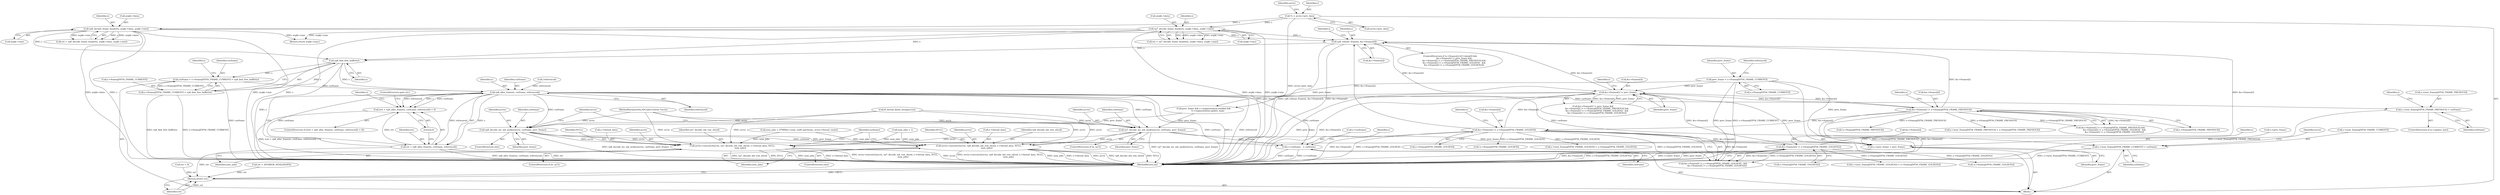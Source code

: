 digraph "0_FFmpeg_6b5d3fb26fb4be48e4966e4b1d97c2165538d4ef@API" {
"1000335" [label="(Call,vp8_find_free_buffer(s))"];
"1000138" [label="(Call,vp7_decode_frame_header(s, avpkt->data, avpkt->size))"];
"1000110" [label="(Call,*s = avctx->priv_data)"];
"1000149" [label="(Call,vp8_decode_frame_header(s, avpkt->data, avpkt->size))"];
"1000319" [label="(Call,vp8_release_frame(s, &s->frames[i]))"];
"1000295" [label="(Call,&s->frames[i] != s->framep[VP56_FRAME_GOLDEN])"];
"1000282" [label="(Call,&s->frames[i] != s->framep[VP56_FRAME_PREVIOUS])"];
"1000273" [label="(Call,&s->frames[i] != prev_frame)"];
"1000307" [label="(Call,&s->frames[i] != s->framep[VP56_FRAME_GOLDEN2])"];
"1000162" [label="(Call,prev_frame = s->framep[VP56_FRAME_CURRENT])"];
"1000327" [label="(Call,curframe = s->framep[VP56_FRAME_CURRENT] = vp8_find_free_buffer(s))"];
"1000426" [label="(Call,vp8_alloc_frame(s, curframe, referenced))"];
"1000423" [label="(Call,(ret = vp8_alloc_frame(s, curframe, referenced)) < 0)"];
"1000424" [label="(Call,ret = vp8_alloc_frame(s, curframe, referenced))"];
"1000875" [label="(Return,return ret;)"];
"1000498" [label="(Call,s->next_framep[VP56_FRAME_PREVIOUS] = curframe)"];
"1000517" [label="(Call,s->next_framep[VP56_FRAME_CURRENT] = curframe)"];
"1000660" [label="(Call,vp7_decode_mv_mb_modes(avctx, curframe, prev_frame))"];
"1000693" [label="(Call,s->curframe   = curframe)"];
"1000698" [label="(Call,s->prev_frame = prev_frame)"];
"1000763" [label="(Call,avctx->execute2(avctx, vp7_decode_mb_row_sliced, s->thread_data, NULL,\n                        num_jobs))"];
"1000772" [label="(Call,avctx->execute2(avctx, vp8_decode_mb_row_sliced, s->thread_data, NULL,\n                        num_jobs))"];
"1000665" [label="(Call,vp8_decode_mv_mb_modes(avctx, curframe, prev_frame))"];
"1000329" [label="(Call,s->framep[VP56_FRAME_CURRENT] = vp8_find_free_buffer(s))"];
"1000775" [label="(Call,s->thread_data)"];
"1000430" [label="(Literal,0)"];
"1000431" [label="(ControlStructure,goto err;)"];
"1000139" [label="(Identifier,s)"];
"1000665" [label="(Call,vp8_decode_mv_mb_modes(avctx, curframe, prev_frame))"];
"1000520" [label="(Identifier,s)"];
"1000765" [label="(Identifier,vp7_decode_mb_row_sliced)"];
"1000295" [label="(Call,&s->frames[i] != s->framep[VP56_FRAME_GOLDEN])"];
"1000428" [label="(Identifier,curframe)"];
"1000849" [label="(Return,return avpkt->size;)"];
"1000518" [label="(Call,s->next_framep[VP56_FRAME_CURRENT])"];
"1000108" [label="(Block,)"];
"1000425" [label="(Identifier,ret)"];
"1000769" [label="(Identifier,NULL)"];
"1000675" [label="(Call,num_jobs = 1)"];
"1000320" [label="(Identifier,s)"];
"1000273" [label="(Call,&s->frames[i] != prev_frame)"];
"1000772" [label="(Call,avctx->execute2(avctx, vp8_decode_mb_row_sliced, s->thread_data, NULL,\n                        num_jobs))"];
"1000328" [label="(Identifier,curframe)"];
"1000307" [label="(Call,&s->frames[i] != s->framep[VP56_FRAME_GOLDEN2])"];
"1000149" [label="(Call,vp8_decode_frame_header(s, avpkt->data, avpkt->size))"];
"1000707" [label="(Identifier,s)"];
"1000103" [label="(MethodParameterIn,AVCodecContext *avctx)"];
"1000321" [label="(Call,&s->frames[i])"];
"1000382" [label="(Call,!s->framep[VP56_FRAME_GOLDEN2])"];
"1000329" [label="(Call,s->framep[VP56_FRAME_CURRENT] = vp8_find_free_buffer(s))"];
"1000280" [label="(Identifier,prev_frame)"];
"1000702" [label="(Identifier,prev_frame)"];
"1000530" [label="(Call,ff_thread_finish_setup(avctx))"];
"1000330" [label="(Call,s->framep[VP56_FRAME_CURRENT])"];
"1000694" [label="(Call,s->curframe)"];
"1000483" [label="(Call,s->next_framep[VP56_FRAME_GOLDEN] = s->framep[VP56_FRAME_GOLDEN])"];
"1000517" [label="(Call,s->next_framep[VP56_FRAME_CURRENT] = curframe)"];
"1000661" [label="(Identifier,avctx)"];
"1000697" [label="(Identifier,curframe)"];
"1000498" [label="(Call,s->next_framep[VP56_FRAME_PREVIOUS] = curframe)"];
"1000774" [label="(Identifier,vp8_decode_mb_row_sliced)"];
"1000302" [label="(Call,s->framep[VP56_FRAME_GOLDEN])"];
"1000664" [label="(ControlStructure,else)"];
"1000272" [label="(Call,&s->frames[i] != prev_frame &&\n            &s->frames[i] != s->framep[VP56_FRAME_PREVIOUS] &&\n            &s->frames[i] != s->framep[VP56_FRAME_GOLDEN]   &&\n            &s->frames[i] != s->framep[VP56_FRAME_GOLDEN2])"];
"1000314" [label="(Call,s->framep[VP56_FRAME_GOLDEN2])"];
"1000698" [label="(Call,s->prev_frame = prev_frame)"];
"1000126" [label="(Identifier,avctx)"];
"1000154" [label="(Call,avpkt->size)"];
"1000779" [label="(Identifier,num_jobs)"];
"1000111" [label="(Identifier,s)"];
"1000494" [label="(ControlStructure,if (s->update_last))"];
"1000289" [label="(Call,s->framep[VP56_FRAME_PREVIOUS])"];
"1000256" [label="(Identifier,i)"];
"1000283" [label="(Call,&s->frames[i])"];
"1000286" [label="(Identifier,s)"];
"1000672" [label="(Identifier,avctx)"];
"1000504" [label="(Identifier,curframe)"];
"1000424" [label="(Call,ret = vp8_alloc_frame(s, curframe, referenced))"];
"1000763" [label="(Call,avctx->execute2(avctx, vp7_decode_mb_row_sliced, s->thread_data, NULL,\n                        num_jobs))"];
"1000637" [label="(Call,prev_frame && s->segmentation.enabled &&\n            !s->segmentation.update_map)"];
"1000110" [label="(Call,*s = avctx->priv_data)"];
"1000140" [label="(Call,avpkt->data)"];
"1000257" [label="(ControlStructure,if (s->frames[i].tf.f->data[0] &&\n            &s->frames[i] != prev_frame &&\n            &s->frames[i] != s->framep[VP56_FRAME_PREVIOUS] &&\n            &s->frames[i] != s->framep[VP56_FRAME_GOLDEN]   &&\n            &s->frames[i] != s->framep[VP56_FRAME_GOLDEN2]))"];
"1000693" [label="(Call,s->curframe   = curframe)"];
"1000662" [label="(Identifier,curframe)"];
"1000429" [label="(Identifier,referenced)"];
"1000189" [label="(Call,!referenced)"];
"1000778" [label="(Identifier,NULL)"];
"1000281" [label="(Call,&s->frames[i] != s->framep[VP56_FRAME_PREVIOUS] &&\n            &s->frames[i] != s->framep[VP56_FRAME_GOLDEN]   &&\n            &s->frames[i] != s->framep[VP56_FRAME_GOLDEN2])"];
"1000783" [label="(Identifier,curframe)"];
"1000327" [label="(Call,curframe = s->framep[VP56_FRAME_CURRENT] = vp8_find_free_buffer(s))"];
"1000761" [label="(ControlStructure,if (is_vp7))"];
"1000136" [label="(Call,ret = vp7_decode_frame_header(s, avpkt->data, avpkt->size))"];
"1000335" [label="(Call,vp8_find_free_buffer(s))"];
"1000151" [label="(Call,avpkt->data)"];
"1000766" [label="(Call,s->thread_data)"];
"1000667" [label="(Identifier,curframe)"];
"1000319" [label="(Call,vp8_release_frame(s, &s->frames[i]))"];
"1000875" [label="(Return,return ret;)"];
"1000527" [label="(Identifier,avctx)"];
"1000773" [label="(Identifier,avctx)"];
"1000274" [label="(Call,&s->frames[i])"];
"1000427" [label="(Identifier,s)"];
"1000162" [label="(Call,prev_frame = s->framep[VP56_FRAME_CURRENT])"];
"1000369" [label="(Call,!s->framep[VP56_FRAME_PREVIOUS])"];
"1000426" [label="(Call,vp8_alloc_frame(s, curframe, referenced))"];
"1000666" [label="(Identifier,avctx)"];
"1000699" [label="(Call,s->prev_frame)"];
"1000150" [label="(Identifier,s)"];
"1000770" [label="(Identifier,num_jobs)"];
"1000143" [label="(Call,avpkt->size)"];
"1000308" [label="(Call,&s->frames[i])"];
"1000138" [label="(Call,vp7_decode_frame_header(s, avpkt->data, avpkt->size))"];
"1000340" [label="(Identifier,s)"];
"1000294" [label="(Call,&s->frames[i] != s->framep[VP56_FRAME_GOLDEN]   &&\n            &s->frames[i] != s->framep[VP56_FRAME_GOLDEN2])"];
"1000163" [label="(Identifier,prev_frame)"];
"1000423" [label="(Call,(ret = vp8_alloc_frame(s, curframe, referenced)) < 0)"];
"1000876" [label="(Identifier,ret)"];
"1000668" [label="(Identifier,prev_frame)"];
"1000170" [label="(Identifier,referenced)"];
"1000422" [label="(ControlStructure,if ((ret = vp8_alloc_frame(s, curframe, referenced)) < 0))"];
"1000679" [label="(Call,num_jobs = FFMIN(s->num_coeff_partitions, avctx->thread_count))"];
"1000158" [label="(Call,ret < 0)"];
"1000376" [label="(Call,!s->framep[VP56_FRAME_GOLDEN])"];
"1000663" [label="(Identifier,prev_frame)"];
"1000499" [label="(Call,s->next_framep[VP56_FRAME_PREVIOUS])"];
"1000523" [label="(Identifier,curframe)"];
"1000336" [label="(Identifier,s)"];
"1000296" [label="(Call,&s->frames[i])"];
"1000877" [label="(MethodReturn,int)"];
"1000700" [label="(Identifier,s)"];
"1000282" [label="(Call,&s->frames[i] != s->framep[VP56_FRAME_PREVIOUS])"];
"1000764" [label="(Identifier,avctx)"];
"1000393" [label="(Call,ret = AVERROR_INVALIDDATA)"];
"1000771" [label="(ControlStructure,else)"];
"1000506" [label="(Call,s->next_framep[VP56_FRAME_PREVIOUS] = s->framep[VP56_FRAME_PREVIOUS])"];
"1000299" [label="(Identifier,s)"];
"1000311" [label="(Identifier,s)"];
"1000435" [label="(Identifier,s)"];
"1000147" [label="(Call,ret = vp8_decode_frame_header(s, avpkt->data, avpkt->size))"];
"1000452" [label="(Call,s->next_framep[VP56_FRAME_GOLDEN2] = s->framep[VP56_FRAME_GOLDEN2])"];
"1000112" [label="(Call,avctx->priv_data)"];
"1000164" [label="(Call,s->framep[VP56_FRAME_CURRENT])"];
"1000658" [label="(ControlStructure,if (is_vp7))"];
"1000660" [label="(Call,vp7_decode_mv_mb_modes(avctx, curframe, prev_frame))"];
"1000335" -> "1000329"  [label="AST: "];
"1000335" -> "1000336"  [label="CFG: "];
"1000336" -> "1000335"  [label="AST: "];
"1000329" -> "1000335"  [label="CFG: "];
"1000335" -> "1000877"  [label="DDG: s"];
"1000335" -> "1000327"  [label="DDG: s"];
"1000335" -> "1000329"  [label="DDG: s"];
"1000138" -> "1000335"  [label="DDG: s"];
"1000149" -> "1000335"  [label="DDG: s"];
"1000319" -> "1000335"  [label="DDG: s"];
"1000335" -> "1000426"  [label="DDG: s"];
"1000138" -> "1000136"  [label="AST: "];
"1000138" -> "1000143"  [label="CFG: "];
"1000139" -> "1000138"  [label="AST: "];
"1000140" -> "1000138"  [label="AST: "];
"1000143" -> "1000138"  [label="AST: "];
"1000136" -> "1000138"  [label="CFG: "];
"1000138" -> "1000877"  [label="DDG: s"];
"1000138" -> "1000877"  [label="DDG: avpkt->data"];
"1000138" -> "1000877"  [label="DDG: avpkt->size"];
"1000138" -> "1000136"  [label="DDG: s"];
"1000138" -> "1000136"  [label="DDG: avpkt->data"];
"1000138" -> "1000136"  [label="DDG: avpkt->size"];
"1000110" -> "1000138"  [label="DDG: s"];
"1000138" -> "1000319"  [label="DDG: s"];
"1000138" -> "1000849"  [label="DDG: avpkt->size"];
"1000110" -> "1000108"  [label="AST: "];
"1000110" -> "1000112"  [label="CFG: "];
"1000111" -> "1000110"  [label="AST: "];
"1000112" -> "1000110"  [label="AST: "];
"1000126" -> "1000110"  [label="CFG: "];
"1000110" -> "1000877"  [label="DDG: avctx->priv_data"];
"1000110" -> "1000149"  [label="DDG: s"];
"1000149" -> "1000147"  [label="AST: "];
"1000149" -> "1000154"  [label="CFG: "];
"1000150" -> "1000149"  [label="AST: "];
"1000151" -> "1000149"  [label="AST: "];
"1000154" -> "1000149"  [label="AST: "];
"1000147" -> "1000149"  [label="CFG: "];
"1000149" -> "1000877"  [label="DDG: avpkt->data"];
"1000149" -> "1000877"  [label="DDG: avpkt->size"];
"1000149" -> "1000877"  [label="DDG: s"];
"1000149" -> "1000147"  [label="DDG: s"];
"1000149" -> "1000147"  [label="DDG: avpkt->data"];
"1000149" -> "1000147"  [label="DDG: avpkt->size"];
"1000149" -> "1000319"  [label="DDG: s"];
"1000149" -> "1000849"  [label="DDG: avpkt->size"];
"1000319" -> "1000257"  [label="AST: "];
"1000319" -> "1000321"  [label="CFG: "];
"1000320" -> "1000319"  [label="AST: "];
"1000321" -> "1000319"  [label="AST: "];
"1000256" -> "1000319"  [label="CFG: "];
"1000319" -> "1000877"  [label="DDG: vp8_release_frame(s, &s->frames[i])"];
"1000319" -> "1000877"  [label="DDG: &s->frames[i]"];
"1000319" -> "1000273"  [label="DDG: &s->frames[i]"];
"1000295" -> "1000319"  [label="DDG: &s->frames[i]"];
"1000273" -> "1000319"  [label="DDG: &s->frames[i]"];
"1000307" -> "1000319"  [label="DDG: &s->frames[i]"];
"1000282" -> "1000319"  [label="DDG: &s->frames[i]"];
"1000295" -> "1000294"  [label="AST: "];
"1000295" -> "1000302"  [label="CFG: "];
"1000296" -> "1000295"  [label="AST: "];
"1000302" -> "1000295"  [label="AST: "];
"1000311" -> "1000295"  [label="CFG: "];
"1000294" -> "1000295"  [label="CFG: "];
"1000295" -> "1000877"  [label="DDG: &s->frames[i]"];
"1000295" -> "1000877"  [label="DDG: s->framep[VP56_FRAME_GOLDEN]"];
"1000295" -> "1000273"  [label="DDG: &s->frames[i]"];
"1000295" -> "1000294"  [label="DDG: &s->frames[i]"];
"1000295" -> "1000294"  [label="DDG: s->framep[VP56_FRAME_GOLDEN]"];
"1000282" -> "1000295"  [label="DDG: &s->frames[i]"];
"1000295" -> "1000307"  [label="DDG: &s->frames[i]"];
"1000295" -> "1000376"  [label="DDG: s->framep[VP56_FRAME_GOLDEN]"];
"1000295" -> "1000483"  [label="DDG: s->framep[VP56_FRAME_GOLDEN]"];
"1000282" -> "1000281"  [label="AST: "];
"1000282" -> "1000289"  [label="CFG: "];
"1000283" -> "1000282"  [label="AST: "];
"1000289" -> "1000282"  [label="AST: "];
"1000299" -> "1000282"  [label="CFG: "];
"1000281" -> "1000282"  [label="CFG: "];
"1000282" -> "1000877"  [label="DDG: s->framep[VP56_FRAME_PREVIOUS]"];
"1000282" -> "1000877"  [label="DDG: &s->frames[i]"];
"1000282" -> "1000273"  [label="DDG: &s->frames[i]"];
"1000282" -> "1000281"  [label="DDG: &s->frames[i]"];
"1000282" -> "1000281"  [label="DDG: s->framep[VP56_FRAME_PREVIOUS]"];
"1000273" -> "1000282"  [label="DDG: &s->frames[i]"];
"1000282" -> "1000369"  [label="DDG: s->framep[VP56_FRAME_PREVIOUS]"];
"1000282" -> "1000506"  [label="DDG: s->framep[VP56_FRAME_PREVIOUS]"];
"1000273" -> "1000272"  [label="AST: "];
"1000273" -> "1000280"  [label="CFG: "];
"1000274" -> "1000273"  [label="AST: "];
"1000280" -> "1000273"  [label="AST: "];
"1000286" -> "1000273"  [label="CFG: "];
"1000272" -> "1000273"  [label="CFG: "];
"1000273" -> "1000877"  [label="DDG: prev_frame"];
"1000273" -> "1000877"  [label="DDG: &s->frames[i]"];
"1000273" -> "1000272"  [label="DDG: &s->frames[i]"];
"1000273" -> "1000272"  [label="DDG: prev_frame"];
"1000307" -> "1000273"  [label="DDG: &s->frames[i]"];
"1000162" -> "1000273"  [label="DDG: prev_frame"];
"1000273" -> "1000637"  [label="DDG: prev_frame"];
"1000273" -> "1000698"  [label="DDG: prev_frame"];
"1000307" -> "1000294"  [label="AST: "];
"1000307" -> "1000314"  [label="CFG: "];
"1000308" -> "1000307"  [label="AST: "];
"1000314" -> "1000307"  [label="AST: "];
"1000294" -> "1000307"  [label="CFG: "];
"1000307" -> "1000877"  [label="DDG: &s->frames[i]"];
"1000307" -> "1000877"  [label="DDG: s->framep[VP56_FRAME_GOLDEN2]"];
"1000307" -> "1000294"  [label="DDG: &s->frames[i]"];
"1000307" -> "1000294"  [label="DDG: s->framep[VP56_FRAME_GOLDEN2]"];
"1000307" -> "1000382"  [label="DDG: s->framep[VP56_FRAME_GOLDEN2]"];
"1000307" -> "1000452"  [label="DDG: s->framep[VP56_FRAME_GOLDEN2]"];
"1000162" -> "1000108"  [label="AST: "];
"1000162" -> "1000164"  [label="CFG: "];
"1000163" -> "1000162"  [label="AST: "];
"1000164" -> "1000162"  [label="AST: "];
"1000170" -> "1000162"  [label="CFG: "];
"1000162" -> "1000877"  [label="DDG: s->framep[VP56_FRAME_CURRENT]"];
"1000162" -> "1000877"  [label="DDG: prev_frame"];
"1000162" -> "1000637"  [label="DDG: prev_frame"];
"1000162" -> "1000698"  [label="DDG: prev_frame"];
"1000327" -> "1000108"  [label="AST: "];
"1000327" -> "1000329"  [label="CFG: "];
"1000328" -> "1000327"  [label="AST: "];
"1000329" -> "1000327"  [label="AST: "];
"1000340" -> "1000327"  [label="CFG: "];
"1000327" -> "1000877"  [label="DDG: curframe"];
"1000329" -> "1000327"  [label="DDG: s->framep[VP56_FRAME_CURRENT]"];
"1000327" -> "1000426"  [label="DDG: curframe"];
"1000426" -> "1000424"  [label="AST: "];
"1000426" -> "1000429"  [label="CFG: "];
"1000427" -> "1000426"  [label="AST: "];
"1000428" -> "1000426"  [label="AST: "];
"1000429" -> "1000426"  [label="AST: "];
"1000424" -> "1000426"  [label="CFG: "];
"1000426" -> "1000877"  [label="DDG: curframe"];
"1000426" -> "1000877"  [label="DDG: s"];
"1000426" -> "1000877"  [label="DDG: referenced"];
"1000426" -> "1000423"  [label="DDG: s"];
"1000426" -> "1000423"  [label="DDG: curframe"];
"1000426" -> "1000423"  [label="DDG: referenced"];
"1000426" -> "1000424"  [label="DDG: s"];
"1000426" -> "1000424"  [label="DDG: curframe"];
"1000426" -> "1000424"  [label="DDG: referenced"];
"1000189" -> "1000426"  [label="DDG: referenced"];
"1000426" -> "1000498"  [label="DDG: curframe"];
"1000426" -> "1000517"  [label="DDG: curframe"];
"1000426" -> "1000660"  [label="DDG: curframe"];
"1000426" -> "1000665"  [label="DDG: curframe"];
"1000426" -> "1000693"  [label="DDG: curframe"];
"1000423" -> "1000422"  [label="AST: "];
"1000423" -> "1000430"  [label="CFG: "];
"1000424" -> "1000423"  [label="AST: "];
"1000430" -> "1000423"  [label="AST: "];
"1000431" -> "1000423"  [label="CFG: "];
"1000435" -> "1000423"  [label="CFG: "];
"1000423" -> "1000877"  [label="DDG: (ret = vp8_alloc_frame(s, curframe, referenced)) < 0"];
"1000424" -> "1000423"  [label="DDG: ret"];
"1000425" -> "1000424"  [label="AST: "];
"1000430" -> "1000424"  [label="CFG: "];
"1000424" -> "1000877"  [label="DDG: vp8_alloc_frame(s, curframe, referenced)"];
"1000424" -> "1000877"  [label="DDG: ret"];
"1000424" -> "1000875"  [label="DDG: ret"];
"1000875" -> "1000108"  [label="AST: "];
"1000875" -> "1000876"  [label="CFG: "];
"1000876" -> "1000875"  [label="AST: "];
"1000877" -> "1000875"  [label="CFG: "];
"1000875" -> "1000877"  [label="DDG: <RET>"];
"1000876" -> "1000875"  [label="DDG: ret"];
"1000158" -> "1000875"  [label="DDG: ret"];
"1000393" -> "1000875"  [label="DDG: ret"];
"1000498" -> "1000494"  [label="AST: "];
"1000498" -> "1000504"  [label="CFG: "];
"1000499" -> "1000498"  [label="AST: "];
"1000504" -> "1000498"  [label="AST: "];
"1000520" -> "1000498"  [label="CFG: "];
"1000498" -> "1000877"  [label="DDG: s->next_framep[VP56_FRAME_PREVIOUS]"];
"1000517" -> "1000108"  [label="AST: "];
"1000517" -> "1000523"  [label="CFG: "];
"1000518" -> "1000517"  [label="AST: "];
"1000523" -> "1000517"  [label="AST: "];
"1000527" -> "1000517"  [label="CFG: "];
"1000517" -> "1000877"  [label="DDG: s->next_framep[VP56_FRAME_CURRENT]"];
"1000660" -> "1000658"  [label="AST: "];
"1000660" -> "1000663"  [label="CFG: "];
"1000661" -> "1000660"  [label="AST: "];
"1000662" -> "1000660"  [label="AST: "];
"1000663" -> "1000660"  [label="AST: "];
"1000672" -> "1000660"  [label="CFG: "];
"1000660" -> "1000877"  [label="DDG: vp7_decode_mv_mb_modes(avctx, curframe, prev_frame)"];
"1000530" -> "1000660"  [label="DDG: avctx"];
"1000103" -> "1000660"  [label="DDG: avctx"];
"1000637" -> "1000660"  [label="DDG: prev_frame"];
"1000660" -> "1000693"  [label="DDG: curframe"];
"1000660" -> "1000698"  [label="DDG: prev_frame"];
"1000660" -> "1000763"  [label="DDG: avctx"];
"1000660" -> "1000772"  [label="DDG: avctx"];
"1000693" -> "1000108"  [label="AST: "];
"1000693" -> "1000697"  [label="CFG: "];
"1000694" -> "1000693"  [label="AST: "];
"1000697" -> "1000693"  [label="AST: "];
"1000700" -> "1000693"  [label="CFG: "];
"1000693" -> "1000877"  [label="DDG: curframe"];
"1000693" -> "1000877"  [label="DDG: s->curframe"];
"1000665" -> "1000693"  [label="DDG: curframe"];
"1000698" -> "1000108"  [label="AST: "];
"1000698" -> "1000702"  [label="CFG: "];
"1000699" -> "1000698"  [label="AST: "];
"1000702" -> "1000698"  [label="AST: "];
"1000707" -> "1000698"  [label="CFG: "];
"1000698" -> "1000877"  [label="DDG: s->prev_frame"];
"1000698" -> "1000877"  [label="DDG: prev_frame"];
"1000665" -> "1000698"  [label="DDG: prev_frame"];
"1000763" -> "1000761"  [label="AST: "];
"1000763" -> "1000770"  [label="CFG: "];
"1000764" -> "1000763"  [label="AST: "];
"1000765" -> "1000763"  [label="AST: "];
"1000766" -> "1000763"  [label="AST: "];
"1000769" -> "1000763"  [label="AST: "];
"1000770" -> "1000763"  [label="AST: "];
"1000783" -> "1000763"  [label="CFG: "];
"1000763" -> "1000877"  [label="DDG: NULL"];
"1000763" -> "1000877"  [label="DDG: num_jobs"];
"1000763" -> "1000877"  [label="DDG: s->thread_data"];
"1000763" -> "1000877"  [label="DDG: avctx->execute2(avctx, vp7_decode_mb_row_sliced, s->thread_data, NULL,\n                        num_jobs)"];
"1000763" -> "1000877"  [label="DDG: avctx"];
"1000763" -> "1000877"  [label="DDG: vp7_decode_mb_row_sliced"];
"1000530" -> "1000763"  [label="DDG: avctx"];
"1000665" -> "1000763"  [label="DDG: avctx"];
"1000103" -> "1000763"  [label="DDG: avctx"];
"1000675" -> "1000763"  [label="DDG: num_jobs"];
"1000679" -> "1000763"  [label="DDG: num_jobs"];
"1000772" -> "1000771"  [label="AST: "];
"1000772" -> "1000779"  [label="CFG: "];
"1000773" -> "1000772"  [label="AST: "];
"1000774" -> "1000772"  [label="AST: "];
"1000775" -> "1000772"  [label="AST: "];
"1000778" -> "1000772"  [label="AST: "];
"1000779" -> "1000772"  [label="AST: "];
"1000783" -> "1000772"  [label="CFG: "];
"1000772" -> "1000877"  [label="DDG: avctx"];
"1000772" -> "1000877"  [label="DDG: vp8_decode_mb_row_sliced"];
"1000772" -> "1000877"  [label="DDG: NULL"];
"1000772" -> "1000877"  [label="DDG: avctx->execute2(avctx, vp8_decode_mb_row_sliced, s->thread_data, NULL,\n                        num_jobs)"];
"1000772" -> "1000877"  [label="DDG: num_jobs"];
"1000772" -> "1000877"  [label="DDG: s->thread_data"];
"1000530" -> "1000772"  [label="DDG: avctx"];
"1000665" -> "1000772"  [label="DDG: avctx"];
"1000103" -> "1000772"  [label="DDG: avctx"];
"1000675" -> "1000772"  [label="DDG: num_jobs"];
"1000679" -> "1000772"  [label="DDG: num_jobs"];
"1000665" -> "1000664"  [label="AST: "];
"1000665" -> "1000668"  [label="CFG: "];
"1000666" -> "1000665"  [label="AST: "];
"1000667" -> "1000665"  [label="AST: "];
"1000668" -> "1000665"  [label="AST: "];
"1000672" -> "1000665"  [label="CFG: "];
"1000665" -> "1000877"  [label="DDG: vp8_decode_mv_mb_modes(avctx, curframe, prev_frame)"];
"1000530" -> "1000665"  [label="DDG: avctx"];
"1000103" -> "1000665"  [label="DDG: avctx"];
"1000637" -> "1000665"  [label="DDG: prev_frame"];
"1000330" -> "1000329"  [label="AST: "];
"1000329" -> "1000877"  [label="DDG: s->framep[VP56_FRAME_CURRENT]"];
"1000329" -> "1000877"  [label="DDG: vp8_find_free_buffer(s)"];
}
